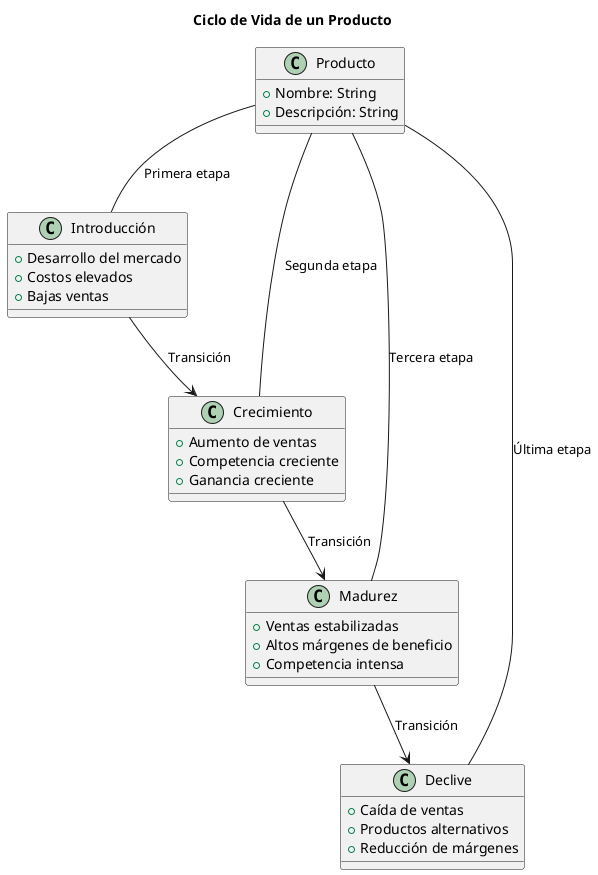 @startuml
title Ciclo de Vida de un Producto

class Producto {
    +Nombre: String
    +Descripción: String
}

class Introducción {
    +Desarrollo del mercado
    +Costos elevados
    +Bajas ventas
}

class Crecimiento {
    +Aumento de ventas
    +Competencia creciente
    +Ganancia creciente
}

class Madurez {
    +Ventas estabilizadas
    +Altos márgenes de beneficio
    +Competencia intensa
}

class Declive {
    +Caída de ventas
    +Productos alternativos
    +Reducción de márgenes
}

Producto -- Introducción : "Primera etapa"
Producto -- Crecimiento : "Segunda etapa"
Producto -- Madurez : "Tercera etapa"
Producto -- Declive : "Última etapa"
Introducción --> Crecimiento : "Transición"
Crecimiento --> Madurez : "Transición"
Madurez --> Declive : "Transición"

@enduml
